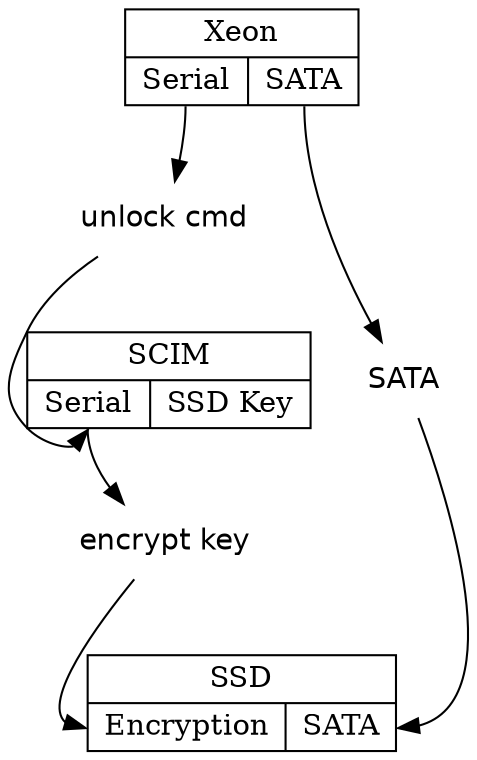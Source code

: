 digraph structs {
    node [shape=record];
    struct1 [shape=record,label="{{<f0> Xeon}|{<f1> Serial|<f2> SATA}}"];
    struct2 [shape=record,label="{{<f0> SCIM}|{<f1> Serial|<f2> SSD Key}}"];
    struct3 [shape=record,label="{{<f0> SSD}|{<f1> Encryption|<f2> SATA}}"];

    serial1 [fillcolor=white style="filled,setlinewidth(0)" fontcolor=black fontname="Helvetica" shape=plaintext label="unlock cmd"] 

    serial2 [fillcolor=white style="filled,setlinewidth(0)" fontcolor=black fontname="Helvetica" shape=plaintext label="encrypt key"] 

    sata [fillcolor=white style="filled,setlinewidth(0)" fontcolor=black fontname="Helvetica" shape=plaintext label="SATA"] 

    struct1:f1 -> serial1;
    serial1 -> struct2:f1;
    struct2:f1 -> serial2;
    serial2 -> struct3:f1;

    struct1:f2 -> sata;
    sata -> struct3:f2;

}
